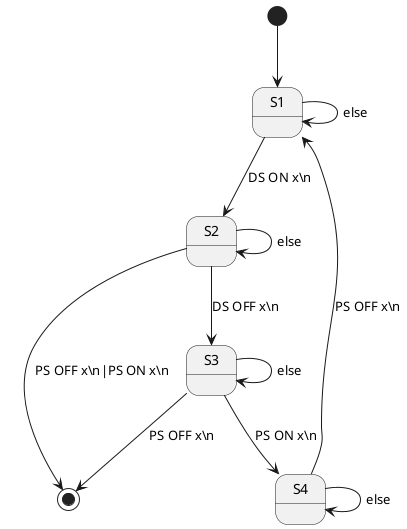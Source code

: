 @startuml

'subregex for req 6:
'DS ON (\d+)\n((?!DS OFF \1\n(.|\n)*PS ON \1\n)(.|\n))*PS OFF \1\n


[*] --> S1
S1 --> S2: DS ON x\\n
S1 --> S1: else

S2 --> S2: else
S2 --> S3: DS OFF x\\n
S3 --> S4: PS ON x\\n
S3 --> S3: else

S4 --> S1: PS OFF x\\n
S4 --> S4: else

S3 --> [*]: PS OFF x\\n

S2 --> [*]: PS OFF x\\n|PS ON x\\n

@enduml
